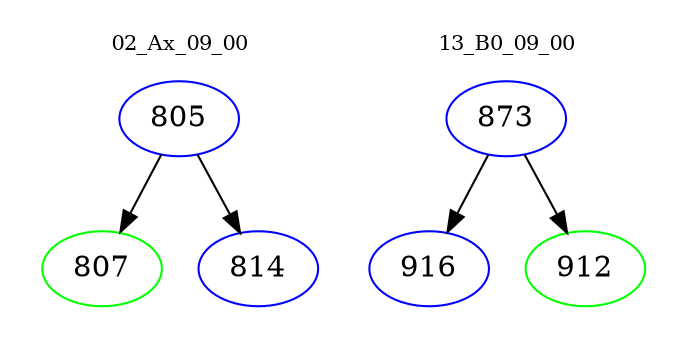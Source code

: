 digraph{
subgraph cluster_0 {
color = white
label = "02_Ax_09_00";
fontsize=10;
T0_805 [label="805", color="blue"]
T0_805 -> T0_807 [color="black"]
T0_807 [label="807", color="green"]
T0_805 -> T0_814 [color="black"]
T0_814 [label="814", color="blue"]
}
subgraph cluster_1 {
color = white
label = "13_B0_09_00";
fontsize=10;
T1_873 [label="873", color="blue"]
T1_873 -> T1_916 [color="black"]
T1_916 [label="916", color="blue"]
T1_873 -> T1_912 [color="black"]
T1_912 [label="912", color="green"]
}
}
